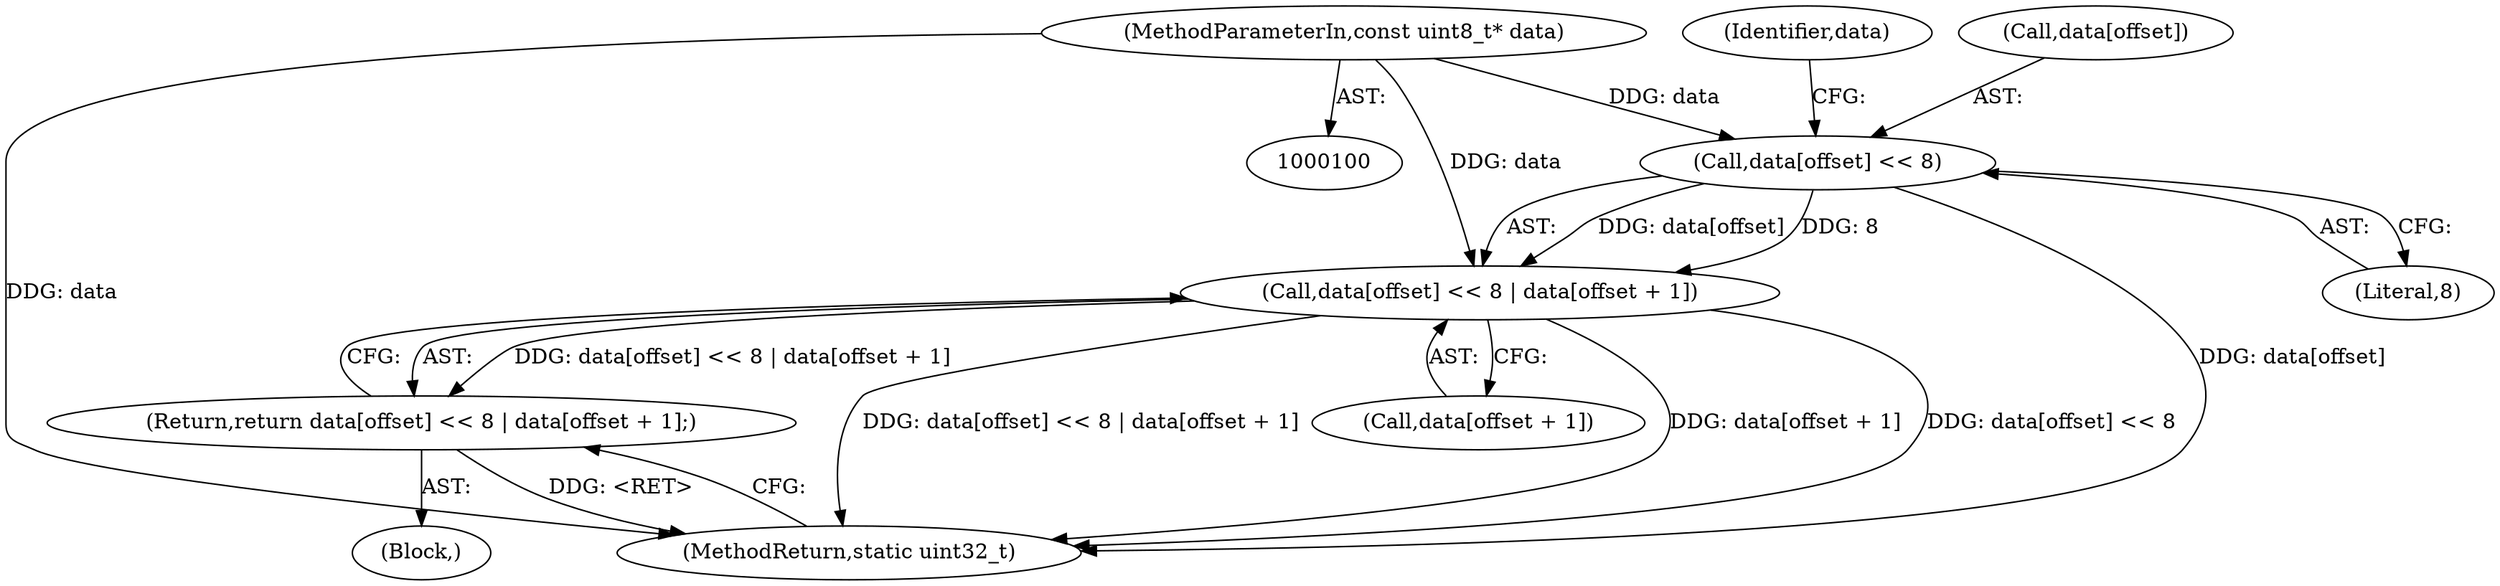 digraph "1_Android_ed4c8d79153baab7f26562afb8930652dfbf853b_0@pointer" {
"1000105" [label="(Call,data[offset] << 8 | data[offset + 1])"];
"1000106" [label="(Call,data[offset] << 8)"];
"1000101" [label="(MethodParameterIn,const uint8_t* data)"];
"1000104" [label="(Return,return data[offset] << 8 | data[offset + 1];)"];
"1000104" [label="(Return,return data[offset] << 8 | data[offset + 1];)"];
"1000111" [label="(Call,data[offset + 1])"];
"1000107" [label="(Call,data[offset])"];
"1000110" [label="(Literal,8)"];
"1000105" [label="(Call,data[offset] << 8 | data[offset + 1])"];
"1000112" [label="(Identifier,data)"];
"1000103" [label="(Block,)"];
"1000106" [label="(Call,data[offset] << 8)"];
"1000101" [label="(MethodParameterIn,const uint8_t* data)"];
"1000116" [label="(MethodReturn,static uint32_t)"];
"1000105" -> "1000104"  [label="AST: "];
"1000105" -> "1000111"  [label="CFG: "];
"1000106" -> "1000105"  [label="AST: "];
"1000111" -> "1000105"  [label="AST: "];
"1000104" -> "1000105"  [label="CFG: "];
"1000105" -> "1000116"  [label="DDG: data[offset] << 8 | data[offset + 1]"];
"1000105" -> "1000116"  [label="DDG: data[offset + 1]"];
"1000105" -> "1000116"  [label="DDG: data[offset] << 8"];
"1000105" -> "1000104"  [label="DDG: data[offset] << 8 | data[offset + 1]"];
"1000106" -> "1000105"  [label="DDG: data[offset]"];
"1000106" -> "1000105"  [label="DDG: 8"];
"1000101" -> "1000105"  [label="DDG: data"];
"1000106" -> "1000110"  [label="CFG: "];
"1000107" -> "1000106"  [label="AST: "];
"1000110" -> "1000106"  [label="AST: "];
"1000112" -> "1000106"  [label="CFG: "];
"1000106" -> "1000116"  [label="DDG: data[offset]"];
"1000101" -> "1000106"  [label="DDG: data"];
"1000101" -> "1000100"  [label="AST: "];
"1000101" -> "1000116"  [label="DDG: data"];
"1000104" -> "1000103"  [label="AST: "];
"1000116" -> "1000104"  [label="CFG: "];
"1000104" -> "1000116"  [label="DDG: <RET>"];
}
